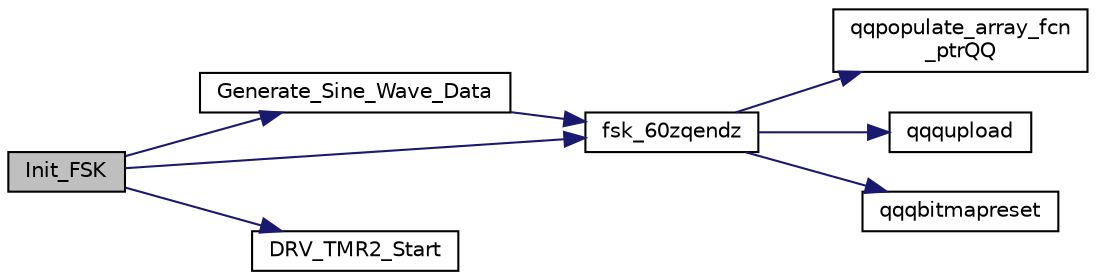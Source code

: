 digraph "Init_FSK"
{
  edge [fontname="Helvetica",fontsize="10",labelfontname="Helvetica",labelfontsize="10"];
  node [fontname="Helvetica",fontsize="10",shape=record];
  rankdir="LR";
  Node750 [label="Init_FSK",height=0.2,width=0.4,color="black", fillcolor="grey75", style="filled", fontcolor="black"];
  Node750 -> Node751 [color="midnightblue",fontsize="10",style="solid",fontname="Helvetica"];
  Node751 [label="Generate_Sine_Wave_Data",height=0.2,width=0.4,color="black", fillcolor="white", style="filled",URL="$inszt__fsk_8c.html#addea2446d70661efa9c99a5c78073ffa"];
  Node751 -> Node752 [color="midnightblue",fontsize="10",style="solid",fontname="Helvetica"];
  Node752 [label="fsk_60zqendz",height=0.2,width=0.4,color="black", fillcolor="white", style="filled",URL="$inszt__fsk_8c.html#a73251ccdc6214ed6ecbd699bd11a67f3"];
  Node752 -> Node753 [color="midnightblue",fontsize="10",style="solid",fontname="Helvetica"];
  Node753 [label="qqpopulate_array_fcn\l_ptrQQ",height=0.2,width=0.4,color="black", fillcolor="white", style="filled",URL="$inszt__fsk_8c.html#a4ad6fa1bb94fc1c3ac2dc30925106081"];
  Node752 -> Node754 [color="midnightblue",fontsize="10",style="solid",fontname="Helvetica"];
  Node754 [label="qqqupload",height=0.2,width=0.4,color="black", fillcolor="white", style="filled",URL="$inszt__fsk_8c.html#a109761d7f84a96b5606e507bace276b5"];
  Node752 -> Node755 [color="midnightblue",fontsize="10",style="solid",fontname="Helvetica"];
  Node755 [label="qqqbitmapreset",height=0.2,width=0.4,color="black", fillcolor="white", style="filled",URL="$inszt__fsk_8c.html#a5688fceaed93ba591e78ee15ccb0187f"];
  Node750 -> Node756 [color="midnightblue",fontsize="10",style="solid",fontname="Helvetica"];
  Node756 [label="DRV_TMR2_Start",height=0.2,width=0.4,color="black", fillcolor="white", style="filled",URL="$inszt__fsk_8c.html#a39a045a9ef403ec80cca5725f17696a5"];
  Node750 -> Node752 [color="midnightblue",fontsize="10",style="solid",fontname="Helvetica"];
}
